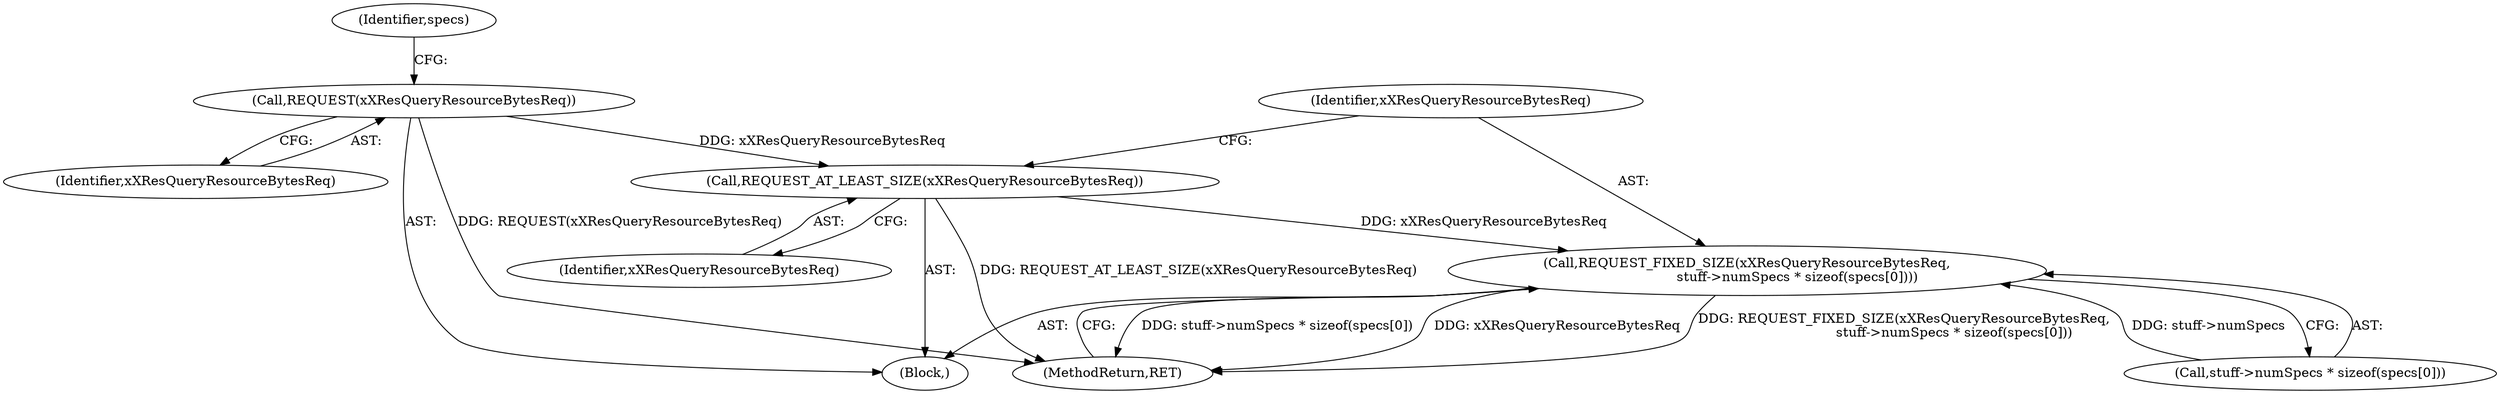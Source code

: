 digraph "1_xserver_cad5a1050b7184d828aef9c1dd151c3ab649d37e_2@del" {
"1000136" [label="(Call,REQUEST_AT_LEAST_SIZE(xXResQueryResourceBytesReq))"];
"1000103" [label="(Call,REQUEST(xXResQueryResourceBytesReq))"];
"1000138" [label="(Call,REQUEST_FIXED_SIZE(xXResQueryResourceBytesReq,\n                        stuff->numSpecs * sizeof(specs[0])))"];
"1000139" [label="(Identifier,xXResQueryResourceBytesReq)"];
"1000104" [label="(Identifier,xXResQueryResourceBytesReq)"];
"1000148" [label="(MethodReturn,RET)"];
"1000136" [label="(Call,REQUEST_AT_LEAST_SIZE(xXResQueryResourceBytesReq))"];
"1000102" [label="(Block,)"];
"1000103" [label="(Call,REQUEST(xXResQueryResourceBytesReq))"];
"1000140" [label="(Call,stuff->numSpecs * sizeof(specs[0]))"];
"1000138" [label="(Call,REQUEST_FIXED_SIZE(xXResQueryResourceBytesReq,\n                        stuff->numSpecs * sizeof(specs[0])))"];
"1000108" [label="(Identifier,specs)"];
"1000137" [label="(Identifier,xXResQueryResourceBytesReq)"];
"1000136" -> "1000102"  [label="AST: "];
"1000136" -> "1000137"  [label="CFG: "];
"1000137" -> "1000136"  [label="AST: "];
"1000139" -> "1000136"  [label="CFG: "];
"1000136" -> "1000148"  [label="DDG: REQUEST_AT_LEAST_SIZE(xXResQueryResourceBytesReq)"];
"1000103" -> "1000136"  [label="DDG: xXResQueryResourceBytesReq"];
"1000136" -> "1000138"  [label="DDG: xXResQueryResourceBytesReq"];
"1000103" -> "1000102"  [label="AST: "];
"1000103" -> "1000104"  [label="CFG: "];
"1000104" -> "1000103"  [label="AST: "];
"1000108" -> "1000103"  [label="CFG: "];
"1000103" -> "1000148"  [label="DDG: REQUEST(xXResQueryResourceBytesReq)"];
"1000138" -> "1000102"  [label="AST: "];
"1000138" -> "1000140"  [label="CFG: "];
"1000139" -> "1000138"  [label="AST: "];
"1000140" -> "1000138"  [label="AST: "];
"1000148" -> "1000138"  [label="CFG: "];
"1000138" -> "1000148"  [label="DDG: stuff->numSpecs * sizeof(specs[0])"];
"1000138" -> "1000148"  [label="DDG: xXResQueryResourceBytesReq"];
"1000138" -> "1000148"  [label="DDG: REQUEST_FIXED_SIZE(xXResQueryResourceBytesReq,\n                        stuff->numSpecs * sizeof(specs[0]))"];
"1000140" -> "1000138"  [label="DDG: stuff->numSpecs"];
}
